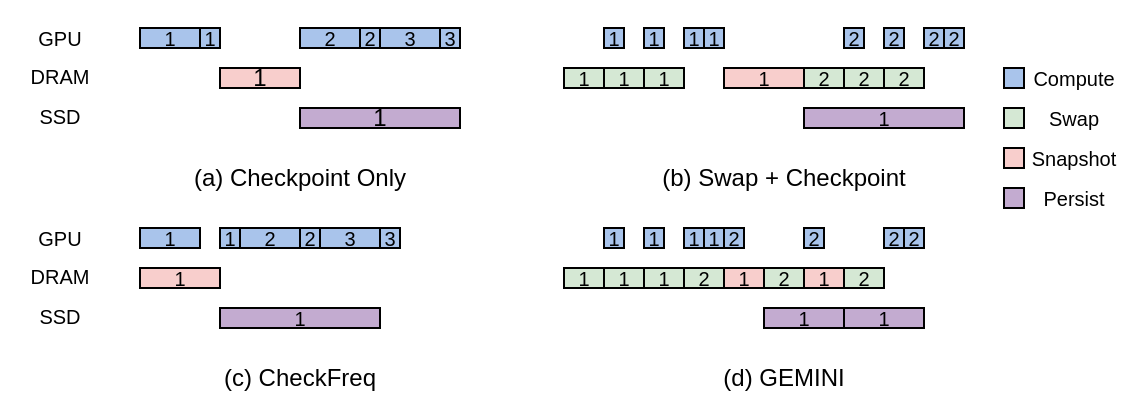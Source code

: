 <mxfile version="24.3.1" type="github">
  <diagram name="第 1 页" id="YjYtX7tzhT0VxWiRHVgt">
    <mxGraphModel dx="556" dy="315" grid="1" gridSize="10" guides="1" tooltips="1" connect="1" arrows="1" fold="1" page="1" pageScale="1" pageWidth="827" pageHeight="1169" math="0" shadow="0">
      <root>
        <mxCell id="0" />
        <mxCell id="1" parent="0" />
        <mxCell id="TYUrHjqnXfX_sGZVkUdi-1" value="&lt;p style=&quot;line-height: 100%;&quot;&gt;&lt;font style=&quot;font-size: 10px;&quot;&gt;1&lt;/font&gt;&lt;/p&gt;" style="whiteSpace=wrap;html=1;fillColor=#A9C4EB;" parent="1" vertex="1">
          <mxGeometry x="98" y="140" width="30" height="10" as="geometry" />
        </mxCell>
        <mxCell id="TYUrHjqnXfX_sGZVkUdi-2" value="1" style="whiteSpace=wrap;html=1;fillColor=#C3ABD0;" parent="1" vertex="1">
          <mxGeometry x="178" y="180" width="80" height="10" as="geometry" />
        </mxCell>
        <mxCell id="TYUrHjqnXfX_sGZVkUdi-4" value="1" style="whiteSpace=wrap;html=1;fillColor=#F8CECC;" parent="1" vertex="1">
          <mxGeometry x="138" y="160" width="40" height="10" as="geometry" />
        </mxCell>
        <mxCell id="TYUrHjqnXfX_sGZVkUdi-8" value="" style="whiteSpace=wrap;html=1;aspect=fixed;fillColor=#A9C4EB;" parent="1" vertex="1">
          <mxGeometry x="530" y="160" width="10" height="10" as="geometry" />
        </mxCell>
        <mxCell id="TYUrHjqnXfX_sGZVkUdi-9" value="" style="whiteSpace=wrap;html=1;aspect=fixed;fillColor=#F8CECC;" parent="1" vertex="1">
          <mxGeometry x="530" y="200" width="10" height="10" as="geometry" />
        </mxCell>
        <mxCell id="TYUrHjqnXfX_sGZVkUdi-10" value="" style="whiteSpace=wrap;html=1;aspect=fixed;fillColor=#D5E8D4;" parent="1" vertex="1">
          <mxGeometry x="530" y="180" width="10" height="10" as="geometry" />
        </mxCell>
        <mxCell id="TYUrHjqnXfX_sGZVkUdi-11" value="" style="whiteSpace=wrap;html=1;aspect=fixed;fillColor=#C3ABD0;" parent="1" vertex="1">
          <mxGeometry x="530" y="220" width="10" height="10" as="geometry" />
        </mxCell>
        <mxCell id="TYUrHjqnXfX_sGZVkUdi-12" value="&lt;font style=&quot;font-size: 10px;&quot;&gt;Compute&lt;/font&gt;" style="text;html=1;align=center;verticalAlign=middle;whiteSpace=wrap;rounded=0;" parent="1" vertex="1">
          <mxGeometry x="540" y="160" width="50" height="10" as="geometry" />
        </mxCell>
        <mxCell id="TYUrHjqnXfX_sGZVkUdi-13" value="&lt;font style=&quot;font-size: 10px;&quot;&gt;Swap&lt;/font&gt;" style="text;html=1;align=center;verticalAlign=middle;whiteSpace=wrap;rounded=0;" parent="1" vertex="1">
          <mxGeometry x="540" y="180" width="50" height="10" as="geometry" />
        </mxCell>
        <mxCell id="TYUrHjqnXfX_sGZVkUdi-14" value="&lt;span style=&quot;font-size: 10px;&quot;&gt;Snapshot&lt;/span&gt;" style="text;html=1;align=center;verticalAlign=middle;whiteSpace=wrap;rounded=0;" parent="1" vertex="1">
          <mxGeometry x="540" y="200" width="50" height="10" as="geometry" />
        </mxCell>
        <mxCell id="TYUrHjqnXfX_sGZVkUdi-15" value="&lt;font style=&quot;font-size: 10px;&quot;&gt;Persist&lt;/font&gt;" style="text;html=1;align=center;verticalAlign=middle;whiteSpace=wrap;rounded=0;" parent="1" vertex="1">
          <mxGeometry x="540" y="220" width="50" height="10" as="geometry" />
        </mxCell>
        <mxCell id="TYUrHjqnXfX_sGZVkUdi-16" value="&lt;p style=&quot;line-height: 100%;&quot;&gt;&lt;font style=&quot;font-size: 10px;&quot;&gt;1&lt;/font&gt;&lt;/p&gt;" style="whiteSpace=wrap;html=1;fillColor=#A9C4EB;" parent="1" vertex="1">
          <mxGeometry x="128" y="140" width="10" height="10" as="geometry" />
        </mxCell>
        <mxCell id="TYUrHjqnXfX_sGZVkUdi-17" value="&lt;p style=&quot;line-height: 100%;&quot;&gt;&lt;font style=&quot;font-size: 10px;&quot;&gt;2&lt;/font&gt;&lt;/p&gt;" style="whiteSpace=wrap;html=1;fillColor=#A9C4EB;" parent="1" vertex="1">
          <mxGeometry x="178" y="140" width="30" height="10" as="geometry" />
        </mxCell>
        <mxCell id="TYUrHjqnXfX_sGZVkUdi-18" value="&lt;p style=&quot;line-height: 100%;&quot;&gt;&lt;font style=&quot;font-size: 10px;&quot;&gt;2&lt;/font&gt;&lt;/p&gt;" style="whiteSpace=wrap;html=1;fillColor=#A9C4EB;" parent="1" vertex="1">
          <mxGeometry x="208" y="140" width="10" height="10" as="geometry" />
        </mxCell>
        <mxCell id="TYUrHjqnXfX_sGZVkUdi-40" value="&lt;p style=&quot;line-height: 100%;&quot;&gt;&lt;font style=&quot;font-size: 10px;&quot;&gt;3&lt;/font&gt;&lt;/p&gt;" style="whiteSpace=wrap;html=1;fillColor=#A9C4EB;" parent="1" vertex="1">
          <mxGeometry x="218" y="140" width="30" height="10" as="geometry" />
        </mxCell>
        <mxCell id="TYUrHjqnXfX_sGZVkUdi-41" value="&lt;p style=&quot;line-height: 100%;&quot;&gt;&lt;font style=&quot;font-size: 10px;&quot;&gt;3&lt;/font&gt;&lt;/p&gt;" style="whiteSpace=wrap;html=1;fillColor=#A9C4EB;" parent="1" vertex="1">
          <mxGeometry x="248" y="140" width="10" height="10" as="geometry" />
        </mxCell>
        <mxCell id="TYUrHjqnXfX_sGZVkUdi-56" value="(a) Checkpoint Only" style="text;html=1;align=center;verticalAlign=middle;whiteSpace=wrap;rounded=0;" parent="1" vertex="1">
          <mxGeometry x="113" y="200" width="130" height="30" as="geometry" />
        </mxCell>
        <mxCell id="TYUrHjqnXfX_sGZVkUdi-65" value="(b) Swap + Checkpoint" style="text;html=1;align=center;verticalAlign=middle;whiteSpace=wrap;rounded=0;" parent="1" vertex="1">
          <mxGeometry x="355" y="200" width="130" height="30" as="geometry" />
        </mxCell>
        <mxCell id="TYUrHjqnXfX_sGZVkUdi-71" value="&lt;font style=&quot;font-size: 10px;&quot;&gt;GPU&lt;/font&gt;" style="text;html=1;align=center;verticalAlign=middle;whiteSpace=wrap;rounded=0;" parent="1" vertex="1">
          <mxGeometry x="28" y="140" width="60" height="10" as="geometry" />
        </mxCell>
        <mxCell id="TYUrHjqnXfX_sGZVkUdi-72" value="&lt;font style=&quot;font-size: 10px;&quot;&gt;DRAM&lt;/font&gt;" style="text;html=1;align=center;verticalAlign=middle;whiteSpace=wrap;rounded=0;" parent="1" vertex="1">
          <mxGeometry x="28" y="158" width="60" height="11" as="geometry" />
        </mxCell>
        <mxCell id="TYUrHjqnXfX_sGZVkUdi-73" value="&lt;font style=&quot;font-size: 10px;&quot;&gt;SSD&lt;/font&gt;" style="text;html=1;align=center;verticalAlign=middle;whiteSpace=wrap;rounded=0;" parent="1" vertex="1">
          <mxGeometry x="28" y="179" width="60" height="9" as="geometry" />
        </mxCell>
        <mxCell id="TYUrHjqnXfX_sGZVkUdi-77" value="(c) CheckFreq" style="text;html=1;align=center;verticalAlign=middle;whiteSpace=wrap;rounded=0;" parent="1" vertex="1">
          <mxGeometry x="113" y="300" width="130" height="30" as="geometry" />
        </mxCell>
        <mxCell id="TYUrHjqnXfX_sGZVkUdi-78" value="(d) GEMINI" style="text;html=1;align=center;verticalAlign=middle;whiteSpace=wrap;rounded=0;" parent="1" vertex="1">
          <mxGeometry x="355" y="300" width="130" height="30" as="geometry" />
        </mxCell>
        <mxCell id="TYUrHjqnXfX_sGZVkUdi-81" value="&lt;font style=&quot;font-size: 10px;&quot;&gt;1&lt;/font&gt;" style="whiteSpace=wrap;html=1;fillColor=#F8CECC;fontSize=10;" parent="1" vertex="1">
          <mxGeometry x="390" y="260" width="20" height="10" as="geometry" />
        </mxCell>
        <mxCell id="TYUrHjqnXfX_sGZVkUdi-90" value="&lt;span style=&quot;font-size: 10px;&quot;&gt;1&lt;/span&gt;" style="whiteSpace=wrap;html=1;fillColor=#D5E8D4;fontSize=10;" parent="1" vertex="1">
          <mxGeometry x="310" y="260" width="20" height="10" as="geometry" />
        </mxCell>
        <mxCell id="TYUrHjqnXfX_sGZVkUdi-91" value="&lt;span style=&quot;font-size: 10px;&quot;&gt;1&lt;/span&gt;" style="whiteSpace=wrap;html=1;fillColor=#D5E8D4;fontSize=10;" parent="1" vertex="1">
          <mxGeometry x="330" y="260" width="20" height="10" as="geometry" />
        </mxCell>
        <mxCell id="TYUrHjqnXfX_sGZVkUdi-98" value="&lt;p style=&quot;line-height: 100%; font-size: 10px;&quot;&gt;&lt;font style=&quot;font-size: 10px;&quot;&gt;1&lt;/font&gt;&lt;/p&gt;" style="whiteSpace=wrap;html=1;fillColor=#A9C4EB;fontSize=10;" parent="1" vertex="1">
          <mxGeometry x="98" y="240" width="30" height="10" as="geometry" />
        </mxCell>
        <mxCell id="TYUrHjqnXfX_sGZVkUdi-99" value="1" style="whiteSpace=wrap;html=1;fillColor=#C3ABD0;fontSize=10;" parent="1" vertex="1">
          <mxGeometry x="138" y="280" width="80" height="10" as="geometry" />
        </mxCell>
        <mxCell id="TYUrHjqnXfX_sGZVkUdi-100" value="1" style="whiteSpace=wrap;html=1;fillColor=#F8CECC;fontSize=10;" parent="1" vertex="1">
          <mxGeometry x="98" y="260" width="40" height="10" as="geometry" />
        </mxCell>
        <mxCell id="TYUrHjqnXfX_sGZVkUdi-101" value="&lt;p style=&quot;line-height: 100%; font-size: 10px;&quot;&gt;&lt;font style=&quot;font-size: 10px;&quot;&gt;1&lt;/font&gt;&lt;/p&gt;" style="whiteSpace=wrap;html=1;fillColor=#A9C4EB;fontSize=10;" parent="1" vertex="1">
          <mxGeometry x="138" y="240" width="10" height="10" as="geometry" />
        </mxCell>
        <mxCell id="TYUrHjqnXfX_sGZVkUdi-102" value="&lt;p style=&quot;line-height: 100%; font-size: 10px;&quot;&gt;&lt;font style=&quot;font-size: 10px;&quot;&gt;2&lt;/font&gt;&lt;/p&gt;" style="whiteSpace=wrap;html=1;fillColor=#A9C4EB;fontSize=10;" parent="1" vertex="1">
          <mxGeometry x="148" y="240" width="30" height="10" as="geometry" />
        </mxCell>
        <mxCell id="TYUrHjqnXfX_sGZVkUdi-103" value="&lt;p style=&quot;line-height: 100%; font-size: 10px;&quot;&gt;&lt;font style=&quot;font-size: 10px;&quot;&gt;2&lt;/font&gt;&lt;/p&gt;" style="whiteSpace=wrap;html=1;fillColor=#A9C4EB;fontSize=10;" parent="1" vertex="1">
          <mxGeometry x="178" y="240" width="10" height="10" as="geometry" />
        </mxCell>
        <mxCell id="TYUrHjqnXfX_sGZVkUdi-104" value="&lt;p style=&quot;line-height: 100%; font-size: 10px;&quot;&gt;&lt;font style=&quot;font-size: 10px;&quot;&gt;3&lt;/font&gt;&lt;/p&gt;" style="whiteSpace=wrap;html=1;fillColor=#A9C4EB;fontSize=10;" parent="1" vertex="1">
          <mxGeometry x="188" y="240" width="30" height="10" as="geometry" />
        </mxCell>
        <mxCell id="TYUrHjqnXfX_sGZVkUdi-105" value="&lt;p style=&quot;line-height: 100%; font-size: 10px;&quot;&gt;&lt;font style=&quot;font-size: 10px;&quot;&gt;3&lt;/font&gt;&lt;/p&gt;" style="whiteSpace=wrap;html=1;fillColor=#A9C4EB;fontSize=10;" parent="1" vertex="1">
          <mxGeometry x="218" y="240" width="10" height="10" as="geometry" />
        </mxCell>
        <mxCell id="TYUrHjqnXfX_sGZVkUdi-110" value="&lt;p style=&quot;line-height: 100%; font-size: 10px;&quot;&gt;&lt;font style=&quot;font-size: 10px;&quot;&gt;1&lt;/font&gt;&lt;/p&gt;" style="whiteSpace=wrap;html=1;fillColor=#A9C4EB;fontSize=10;" parent="1" vertex="1">
          <mxGeometry x="330" y="140" width="10" height="10" as="geometry" />
        </mxCell>
        <mxCell id="TYUrHjqnXfX_sGZVkUdi-111" value="&lt;p style=&quot;line-height: 100%; font-size: 10px;&quot;&gt;&lt;font style=&quot;font-size: 10px;&quot;&gt;1&lt;/font&gt;&lt;/p&gt;" style="whiteSpace=wrap;html=1;fillColor=#A9C4EB;fontSize=10;" parent="1" vertex="1">
          <mxGeometry x="350" y="140" width="10" height="10" as="geometry" />
        </mxCell>
        <mxCell id="TYUrHjqnXfX_sGZVkUdi-112" value="&lt;p style=&quot;line-height: 100%; font-size: 10px;&quot;&gt;&lt;font style=&quot;font-size: 10px;&quot;&gt;1&lt;/font&gt;&lt;/p&gt;" style="whiteSpace=wrap;html=1;fillColor=#A9C4EB;fontSize=10;" parent="1" vertex="1">
          <mxGeometry x="370" y="140" width="10" height="10" as="geometry" />
        </mxCell>
        <mxCell id="TYUrHjqnXfX_sGZVkUdi-113" value="&lt;p style=&quot;line-height: 100%; font-size: 10px;&quot;&gt;&lt;font style=&quot;font-size: 10px;&quot;&gt;1&lt;/font&gt;&lt;/p&gt;" style="whiteSpace=wrap;html=1;fillColor=#A9C4EB;fontSize=10;" parent="1" vertex="1">
          <mxGeometry x="380" y="140" width="10" height="10" as="geometry" />
        </mxCell>
        <mxCell id="TYUrHjqnXfX_sGZVkUdi-122" value="&lt;p style=&quot;line-height: 100%; font-size: 10px;&quot;&gt;&lt;font style=&quot;font-size: 10px;&quot;&gt;1&lt;/font&gt;&lt;/p&gt;" style="whiteSpace=wrap;html=1;fillColor=#D5E8D4;fontSize=10;" parent="1" vertex="1">
          <mxGeometry x="310" y="160" width="20" height="10" as="geometry" />
        </mxCell>
        <mxCell id="TYUrHjqnXfX_sGZVkUdi-123" value="&lt;p style=&quot;line-height: 100%; font-size: 10px;&quot;&gt;&lt;font style=&quot;font-size: 10px;&quot;&gt;1&lt;/font&gt;&lt;/p&gt;" style="whiteSpace=wrap;html=1;fillColor=#D5E8D4;fontSize=10;" parent="1" vertex="1">
          <mxGeometry x="330" y="160" width="20" height="10" as="geometry" />
        </mxCell>
        <mxCell id="TYUrHjqnXfX_sGZVkUdi-124" value="&lt;p style=&quot;line-height: 100%; font-size: 10px;&quot;&gt;&lt;font style=&quot;font-size: 10px;&quot;&gt;1&lt;/font&gt;&lt;/p&gt;" style="whiteSpace=wrap;html=1;fillColor=#D5E8D4;fontSize=10;" parent="1" vertex="1">
          <mxGeometry x="350" y="160" width="20" height="10" as="geometry" />
        </mxCell>
        <mxCell id="TYUrHjqnXfX_sGZVkUdi-136" value="&lt;span style=&quot;font-size: 10px;&quot;&gt;1&lt;/span&gt;" style="whiteSpace=wrap;html=1;fillColor=#D5E8D4;fontSize=10;" parent="1" vertex="1">
          <mxGeometry x="350" y="260" width="20" height="10" as="geometry" />
        </mxCell>
        <mxCell id="TYUrHjqnXfX_sGZVkUdi-138" value="&lt;font style=&quot;font-size: 10px;&quot;&gt;1&lt;/font&gt;" style="whiteSpace=wrap;html=1;fillColor=#F8CECC;fontSize=10;" parent="1" vertex="1">
          <mxGeometry x="430" y="260" width="20" height="10" as="geometry" />
        </mxCell>
        <mxCell id="TYUrHjqnXfX_sGZVkUdi-140" value="&lt;p style=&quot;line-height: 100%; font-size: 10px;&quot;&gt;&lt;font style=&quot;font-size: 10px;&quot;&gt;1&lt;/font&gt;&lt;/p&gt;" style="whiteSpace=wrap;html=1;fillColor=#A9C4EB;fontSize=10;" parent="1" vertex="1">
          <mxGeometry x="330" y="240" width="10" height="10" as="geometry" />
        </mxCell>
        <mxCell id="TYUrHjqnXfX_sGZVkUdi-141" value="&lt;p style=&quot;line-height: 100%; font-size: 10px;&quot;&gt;&lt;font style=&quot;font-size: 10px;&quot;&gt;1&lt;/font&gt;&lt;/p&gt;" style="whiteSpace=wrap;html=1;fillColor=#A9C4EB;fontSize=10;" parent="1" vertex="1">
          <mxGeometry x="350" y="240" width="10" height="10" as="geometry" />
        </mxCell>
        <mxCell id="TYUrHjqnXfX_sGZVkUdi-142" value="&lt;p style=&quot;line-height: 100%; font-size: 10px;&quot;&gt;&lt;font style=&quot;font-size: 10px;&quot;&gt;1&lt;/font&gt;&lt;/p&gt;" style="whiteSpace=wrap;html=1;fillColor=#A9C4EB;fontSize=10;" parent="1" vertex="1">
          <mxGeometry x="370" y="240" width="10" height="10" as="geometry" />
        </mxCell>
        <mxCell id="TYUrHjqnXfX_sGZVkUdi-143" value="&lt;p style=&quot;line-height: 100%; font-size: 10px;&quot;&gt;&lt;font style=&quot;font-size: 10px;&quot;&gt;1&lt;/font&gt;&lt;/p&gt;" style="whiteSpace=wrap;html=1;fillColor=#A9C4EB;fontSize=10;" parent="1" vertex="1">
          <mxGeometry x="380" y="240" width="10" height="10" as="geometry" />
        </mxCell>
        <mxCell id="TYUrHjqnXfX_sGZVkUdi-144" value="1" style="whiteSpace=wrap;html=1;fillColor=#F8CECC;fontSize=10;" parent="1" vertex="1">
          <mxGeometry x="390" y="160" width="40" height="10" as="geometry" />
        </mxCell>
        <mxCell id="TYUrHjqnXfX_sGZVkUdi-156" value="1" style="whiteSpace=wrap;html=1;fillColor=#C3ABD0;fontSize=10;" parent="1" vertex="1">
          <mxGeometry x="410" y="280" width="40" height="10" as="geometry" />
        </mxCell>
        <mxCell id="TYUrHjqnXfX_sGZVkUdi-157" value="1" style="whiteSpace=wrap;html=1;fillColor=#C3ABD0;fontSize=10;" parent="1" vertex="1">
          <mxGeometry x="430" y="180" width="80" height="10" as="geometry" />
        </mxCell>
        <mxCell id="TYUrHjqnXfX_sGZVkUdi-158" value="1" style="whiteSpace=wrap;html=1;fillColor=#C3ABD0;fontSize=10;" parent="1" vertex="1">
          <mxGeometry x="450" y="280" width="40" height="10" as="geometry" />
        </mxCell>
        <mxCell id="TYUrHjqnXfX_sGZVkUdi-159" value="&lt;font style=&quot;font-size: 10px;&quot;&gt;GPU&lt;/font&gt;" style="text;html=1;align=center;verticalAlign=middle;whiteSpace=wrap;rounded=0;" parent="1" vertex="1">
          <mxGeometry x="28" y="240" width="60" height="10" as="geometry" />
        </mxCell>
        <mxCell id="TYUrHjqnXfX_sGZVkUdi-160" value="&lt;font style=&quot;font-size: 10px;&quot;&gt;DRAM&lt;/font&gt;" style="text;html=1;align=center;verticalAlign=middle;whiteSpace=wrap;rounded=0;" parent="1" vertex="1">
          <mxGeometry x="28" y="258" width="60" height="11" as="geometry" />
        </mxCell>
        <mxCell id="TYUrHjqnXfX_sGZVkUdi-161" value="&lt;font style=&quot;font-size: 10px;&quot;&gt;SSD&lt;/font&gt;" style="text;html=1;align=center;verticalAlign=middle;whiteSpace=wrap;rounded=0;" parent="1" vertex="1">
          <mxGeometry x="28" y="279" width="60" height="9" as="geometry" />
        </mxCell>
        <mxCell id="TYUrHjqnXfX_sGZVkUdi-162" value="&lt;p style=&quot;line-height: 100%; font-size: 10px;&quot;&gt;&lt;font style=&quot;font-size: 10px;&quot;&gt;2&lt;/font&gt;&lt;/p&gt;" style="whiteSpace=wrap;html=1;fillColor=#A9C4EB;fontSize=10;" parent="1" vertex="1">
          <mxGeometry x="450" y="140" width="10" height="10" as="geometry" />
        </mxCell>
        <mxCell id="TYUrHjqnXfX_sGZVkUdi-163" value="&lt;p style=&quot;line-height: 100%; font-size: 10px;&quot;&gt;&lt;font style=&quot;font-size: 10px;&quot;&gt;2&lt;/font&gt;&lt;/p&gt;" style="whiteSpace=wrap;html=1;fillColor=#A9C4EB;fontSize=10;" parent="1" vertex="1">
          <mxGeometry x="470" y="140" width="10" height="10" as="geometry" />
        </mxCell>
        <mxCell id="TYUrHjqnXfX_sGZVkUdi-164" value="&lt;p style=&quot;line-height: 100%; font-size: 10px;&quot;&gt;&lt;font style=&quot;font-size: 10px;&quot;&gt;2&lt;/font&gt;&lt;/p&gt;" style="whiteSpace=wrap;html=1;fillColor=#A9C4EB;fontSize=10;" parent="1" vertex="1">
          <mxGeometry x="490" y="140" width="10" height="10" as="geometry" />
        </mxCell>
        <mxCell id="TYUrHjqnXfX_sGZVkUdi-165" value="&lt;p style=&quot;line-height: 100%; font-size: 10px;&quot;&gt;&lt;font style=&quot;font-size: 10px;&quot;&gt;2&lt;/font&gt;&lt;/p&gt;" style="whiteSpace=wrap;html=1;fillColor=#A9C4EB;fontSize=10;" parent="1" vertex="1">
          <mxGeometry x="500" y="140" width="10" height="10" as="geometry" />
        </mxCell>
        <mxCell id="TYUrHjqnXfX_sGZVkUdi-166" value="&lt;p style=&quot;line-height: 100%; font-size: 10px;&quot;&gt;&lt;font style=&quot;font-size: 10px;&quot;&gt;2&lt;/font&gt;&lt;/p&gt;" style="whiteSpace=wrap;html=1;fillColor=#D5E8D4;fontSize=10;" parent="1" vertex="1">
          <mxGeometry x="430" y="160" width="20" height="10" as="geometry" />
        </mxCell>
        <mxCell id="TYUrHjqnXfX_sGZVkUdi-167" value="2" style="whiteSpace=wrap;html=1;fillColor=#D5E8D4;fontSize=10;" parent="1" vertex="1">
          <mxGeometry x="450" y="160" width="20" height="10" as="geometry" />
        </mxCell>
        <mxCell id="TYUrHjqnXfX_sGZVkUdi-168" value="&lt;p style=&quot;line-height: 100%; font-size: 10px;&quot;&gt;&lt;font style=&quot;font-size: 10px;&quot;&gt;2&lt;/font&gt;&lt;/p&gt;" style="whiteSpace=wrap;html=1;fillColor=#D5E8D4;fontSize=10;" parent="1" vertex="1">
          <mxGeometry x="470" y="160" width="20" height="10" as="geometry" />
        </mxCell>
        <mxCell id="TYUrHjqnXfX_sGZVkUdi-170" value="&lt;span style=&quot;font-size: 10px;&quot;&gt;2&lt;/span&gt;" style="whiteSpace=wrap;html=1;fillColor=#D5E8D4;fontSize=10;" parent="1" vertex="1">
          <mxGeometry x="370" y="260" width="20" height="10" as="geometry" />
        </mxCell>
        <mxCell id="TYUrHjqnXfX_sGZVkUdi-171" value="&lt;span style=&quot;font-size: 10px;&quot;&gt;2&lt;/span&gt;" style="whiteSpace=wrap;html=1;fillColor=#D5E8D4;fontSize=10;" parent="1" vertex="1">
          <mxGeometry x="410" y="260" width="20" height="10" as="geometry" />
        </mxCell>
        <mxCell id="TYUrHjqnXfX_sGZVkUdi-172" value="&lt;span style=&quot;font-size: 10px;&quot;&gt;2&lt;/span&gt;" style="whiteSpace=wrap;html=1;fillColor=#D5E8D4;fontSize=10;" parent="1" vertex="1">
          <mxGeometry x="450" y="260" width="20" height="10" as="geometry" />
        </mxCell>
        <mxCell id="TYUrHjqnXfX_sGZVkUdi-174" value="&lt;p style=&quot;line-height: 100%; font-size: 10px;&quot;&gt;&lt;font style=&quot;font-size: 10px;&quot;&gt;2&lt;/font&gt;&lt;/p&gt;" style="whiteSpace=wrap;html=1;fillColor=#A9C4EB;fontSize=10;" parent="1" vertex="1">
          <mxGeometry x="390" y="240" width="10" height="10" as="geometry" />
        </mxCell>
        <mxCell id="TYUrHjqnXfX_sGZVkUdi-175" value="&lt;p style=&quot;line-height: 100%; font-size: 10px;&quot;&gt;&lt;font style=&quot;font-size: 10px;&quot;&gt;2&lt;/font&gt;&lt;/p&gt;" style="whiteSpace=wrap;html=1;fillColor=#A9C4EB;fontSize=10;" parent="1" vertex="1">
          <mxGeometry x="430" y="240" width="10" height="10" as="geometry" />
        </mxCell>
        <mxCell id="TYUrHjqnXfX_sGZVkUdi-176" value="&lt;p style=&quot;line-height: 100%; font-size: 10px;&quot;&gt;&lt;font style=&quot;font-size: 10px;&quot;&gt;2&lt;/font&gt;&lt;/p&gt;" style="whiteSpace=wrap;html=1;fillColor=#A9C4EB;fontSize=10;" parent="1" vertex="1">
          <mxGeometry x="470" y="240" width="10" height="10" as="geometry" />
        </mxCell>
        <mxCell id="TYUrHjqnXfX_sGZVkUdi-177" value="&lt;p style=&quot;line-height: 100%; font-size: 10px;&quot;&gt;&lt;font style=&quot;font-size: 10px;&quot;&gt;2&lt;/font&gt;&lt;/p&gt;" style="whiteSpace=wrap;html=1;fillColor=#A9C4EB;fontSize=10;" parent="1" vertex="1">
          <mxGeometry x="480" y="240" width="10" height="10" as="geometry" />
        </mxCell>
      </root>
    </mxGraphModel>
  </diagram>
</mxfile>
